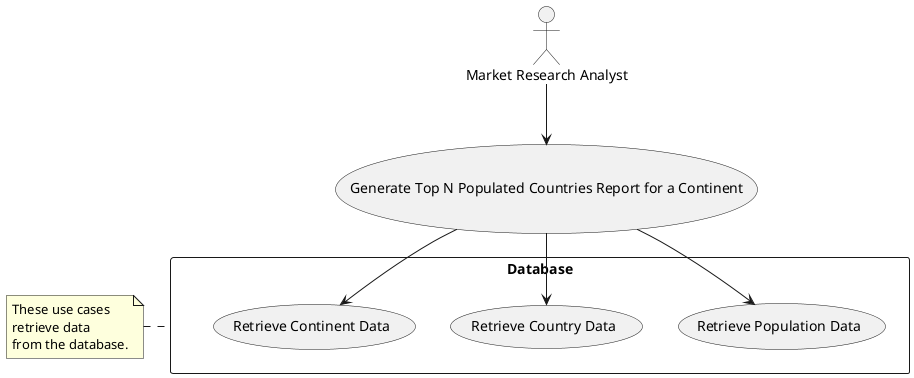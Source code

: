 @startuml Market_Research_System

usecase UC27 as "Generate Top N Populated Countries Report for a Continent"

actor "Market Research Analyst" as Analyst

rectangle Database {
    usecase "Retrieve Population Data" as RetrievePopulationData
    usecase "Retrieve Country Data" as RetrieveCountryData
    usecase "Retrieve Continent Data" as RetrieveContinentData
}

Analyst --> UC27
UC27 --> RetrievePopulationData
UC27 --> RetrieveCountryData
UC27 --> RetrieveContinentData


note left of Database : These use cases\nretrieve data\nfrom the database.

@enduml
